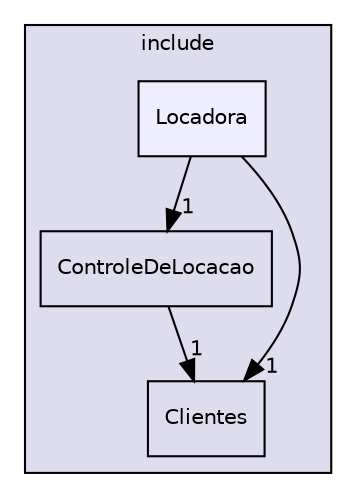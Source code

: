 digraph "include/Locadora" {
  compound=true
  node [ fontsize="10", fontname="Helvetica"];
  edge [ labelfontsize="10", labelfontname="Helvetica"];
  subgraph clusterdir_d44c64559bbebec7f509842c48db8b23 {
    graph [ bgcolor="#ddddee", pencolor="black", label="include" fontname="Helvetica", fontsize="10", URL="dir_d44c64559bbebec7f509842c48db8b23.html"]
  dir_ae8947f27a34c7a193b052471f2ba39d [shape=box label="ControleDeLocacao" URL="dir_ae8947f27a34c7a193b052471f2ba39d.html"];
  dir_ec6a903a0df8b571c0d4f587cbc71316 [shape=box label="Clientes" URL="dir_ec6a903a0df8b571c0d4f587cbc71316.html"];
  dir_d9d10512407c310e76f51670089d2a82 [shape=box, label="Locadora", style="filled", fillcolor="#eeeeff", pencolor="black", URL="dir_d9d10512407c310e76f51670089d2a82.html"];
  }
  dir_ae8947f27a34c7a193b052471f2ba39d->dir_ec6a903a0df8b571c0d4f587cbc71316 [headlabel="1", labeldistance=1.5 headhref="dir_000002_000001.html"];
  dir_d9d10512407c310e76f51670089d2a82->dir_ae8947f27a34c7a193b052471f2ba39d [headlabel="1", labeldistance=1.5 headhref="dir_000004_000002.html"];
  dir_d9d10512407c310e76f51670089d2a82->dir_ec6a903a0df8b571c0d4f587cbc71316 [headlabel="1", labeldistance=1.5 headhref="dir_000004_000001.html"];
}
